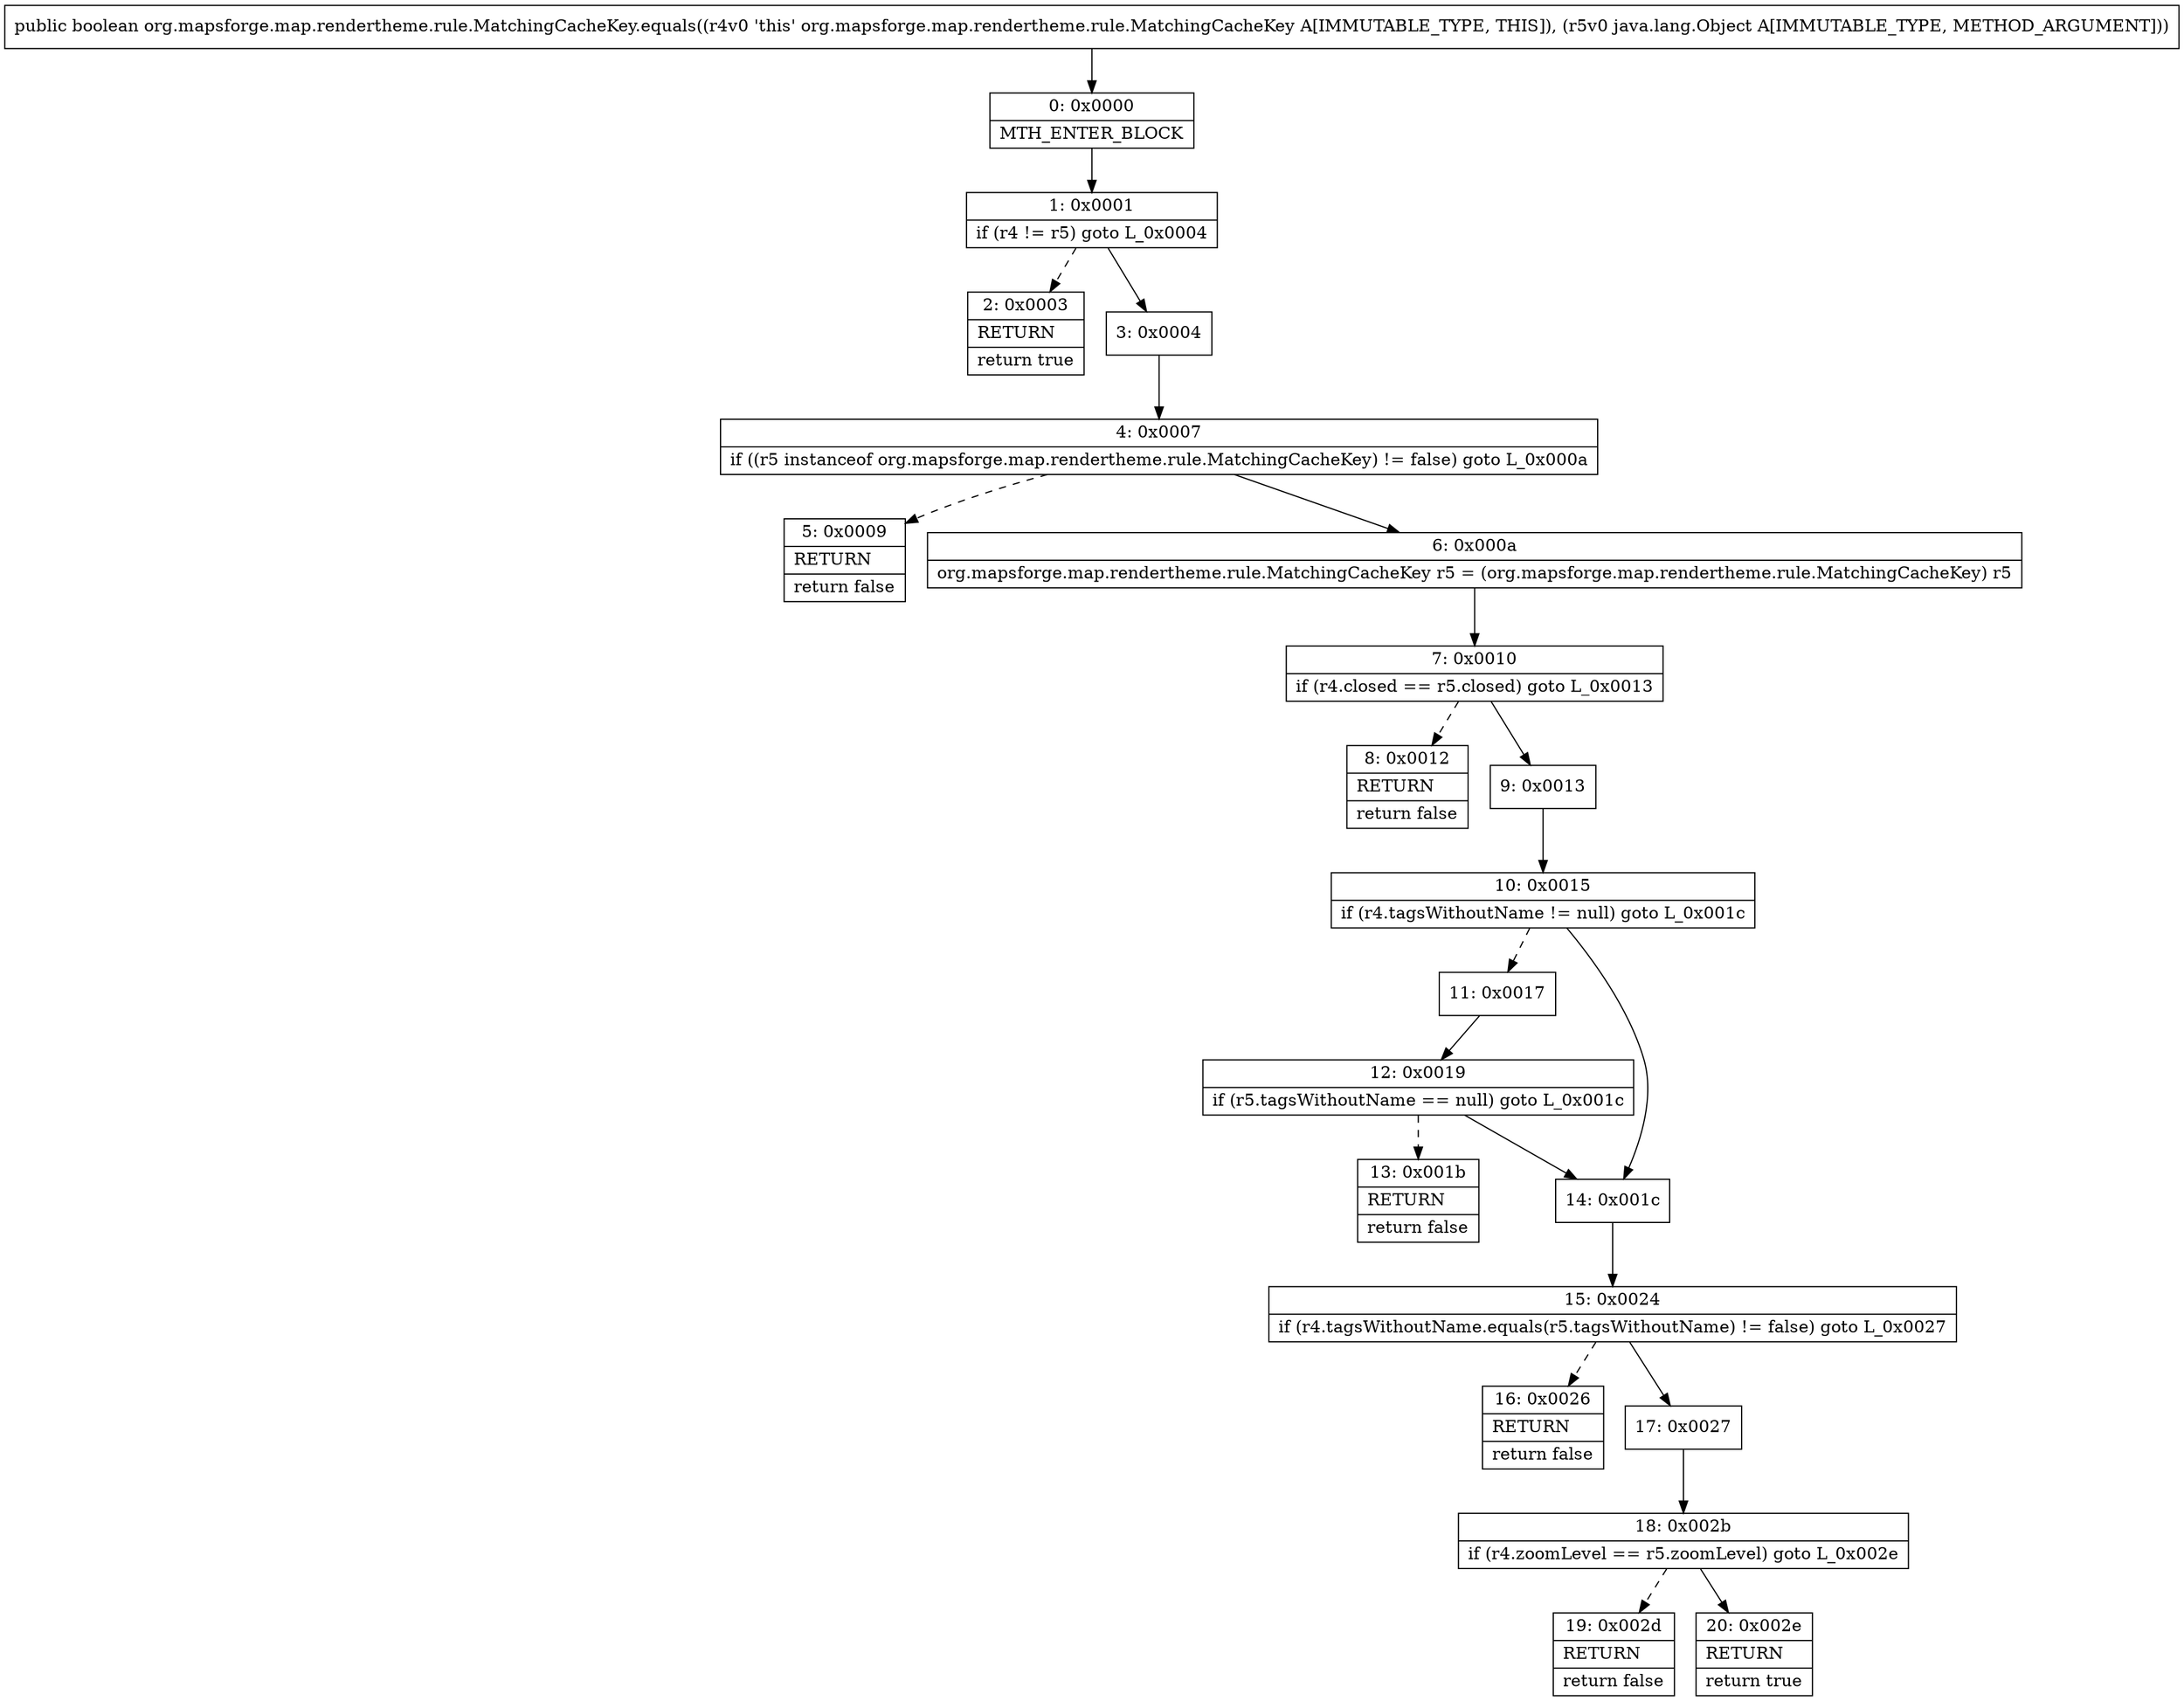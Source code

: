 digraph "CFG fororg.mapsforge.map.rendertheme.rule.MatchingCacheKey.equals(Ljava\/lang\/Object;)Z" {
Node_0 [shape=record,label="{0\:\ 0x0000|MTH_ENTER_BLOCK\l}"];
Node_1 [shape=record,label="{1\:\ 0x0001|if (r4 != r5) goto L_0x0004\l}"];
Node_2 [shape=record,label="{2\:\ 0x0003|RETURN\l|return true\l}"];
Node_3 [shape=record,label="{3\:\ 0x0004}"];
Node_4 [shape=record,label="{4\:\ 0x0007|if ((r5 instanceof org.mapsforge.map.rendertheme.rule.MatchingCacheKey) != false) goto L_0x000a\l}"];
Node_5 [shape=record,label="{5\:\ 0x0009|RETURN\l|return false\l}"];
Node_6 [shape=record,label="{6\:\ 0x000a|org.mapsforge.map.rendertheme.rule.MatchingCacheKey r5 = (org.mapsforge.map.rendertheme.rule.MatchingCacheKey) r5\l}"];
Node_7 [shape=record,label="{7\:\ 0x0010|if (r4.closed == r5.closed) goto L_0x0013\l}"];
Node_8 [shape=record,label="{8\:\ 0x0012|RETURN\l|return false\l}"];
Node_9 [shape=record,label="{9\:\ 0x0013}"];
Node_10 [shape=record,label="{10\:\ 0x0015|if (r4.tagsWithoutName != null) goto L_0x001c\l}"];
Node_11 [shape=record,label="{11\:\ 0x0017}"];
Node_12 [shape=record,label="{12\:\ 0x0019|if (r5.tagsWithoutName == null) goto L_0x001c\l}"];
Node_13 [shape=record,label="{13\:\ 0x001b|RETURN\l|return false\l}"];
Node_14 [shape=record,label="{14\:\ 0x001c}"];
Node_15 [shape=record,label="{15\:\ 0x0024|if (r4.tagsWithoutName.equals(r5.tagsWithoutName) != false) goto L_0x0027\l}"];
Node_16 [shape=record,label="{16\:\ 0x0026|RETURN\l|return false\l}"];
Node_17 [shape=record,label="{17\:\ 0x0027}"];
Node_18 [shape=record,label="{18\:\ 0x002b|if (r4.zoomLevel == r5.zoomLevel) goto L_0x002e\l}"];
Node_19 [shape=record,label="{19\:\ 0x002d|RETURN\l|return false\l}"];
Node_20 [shape=record,label="{20\:\ 0x002e|RETURN\l|return true\l}"];
MethodNode[shape=record,label="{public boolean org.mapsforge.map.rendertheme.rule.MatchingCacheKey.equals((r4v0 'this' org.mapsforge.map.rendertheme.rule.MatchingCacheKey A[IMMUTABLE_TYPE, THIS]), (r5v0 java.lang.Object A[IMMUTABLE_TYPE, METHOD_ARGUMENT])) }"];
MethodNode -> Node_0;
Node_0 -> Node_1;
Node_1 -> Node_2[style=dashed];
Node_1 -> Node_3;
Node_3 -> Node_4;
Node_4 -> Node_5[style=dashed];
Node_4 -> Node_6;
Node_6 -> Node_7;
Node_7 -> Node_8[style=dashed];
Node_7 -> Node_9;
Node_9 -> Node_10;
Node_10 -> Node_11[style=dashed];
Node_10 -> Node_14;
Node_11 -> Node_12;
Node_12 -> Node_13[style=dashed];
Node_12 -> Node_14;
Node_14 -> Node_15;
Node_15 -> Node_16[style=dashed];
Node_15 -> Node_17;
Node_17 -> Node_18;
Node_18 -> Node_19[style=dashed];
Node_18 -> Node_20;
}

